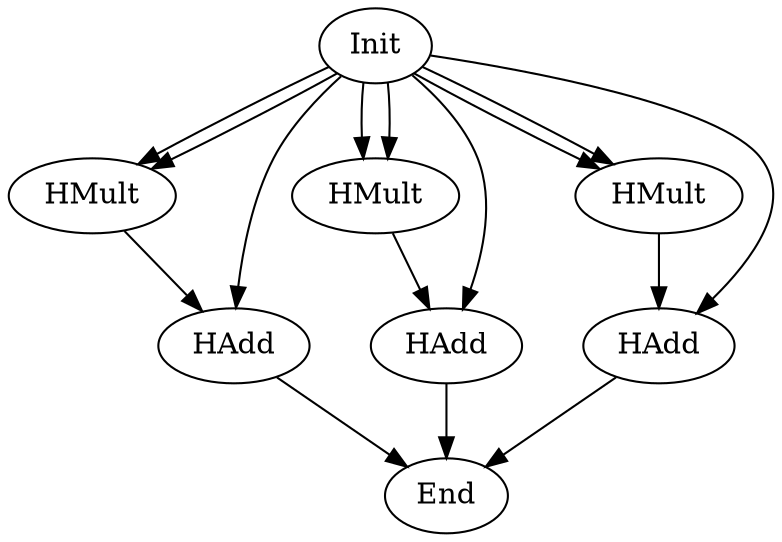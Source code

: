 digraph G {
Init[label="Init"];
HMult0[label="HMult"];
HMult1[label="HMult"];
HMult2[label="HMult"];
HAdd0[label="HAdd"];
HAdd1[label="HAdd"];
HAdd2[label="HAdd"];
End[label="End"];
Init->HMult0[];
Init -> HMult0[];
Init -> HMult1[];
Init -> HMult1[];
Init -> HMult2[];
Init -> HMult2[];
HMult0 -> HAdd0[];
Init -> HAdd0[];
HMult1 -> HAdd1[];
Init -> HAdd1[];
HMult2 -> HAdd2[];
Init -> HAdd2[];
HAdd0 -> End[];
HAdd1 -> End[];
HAdd2 -> End[];
}
